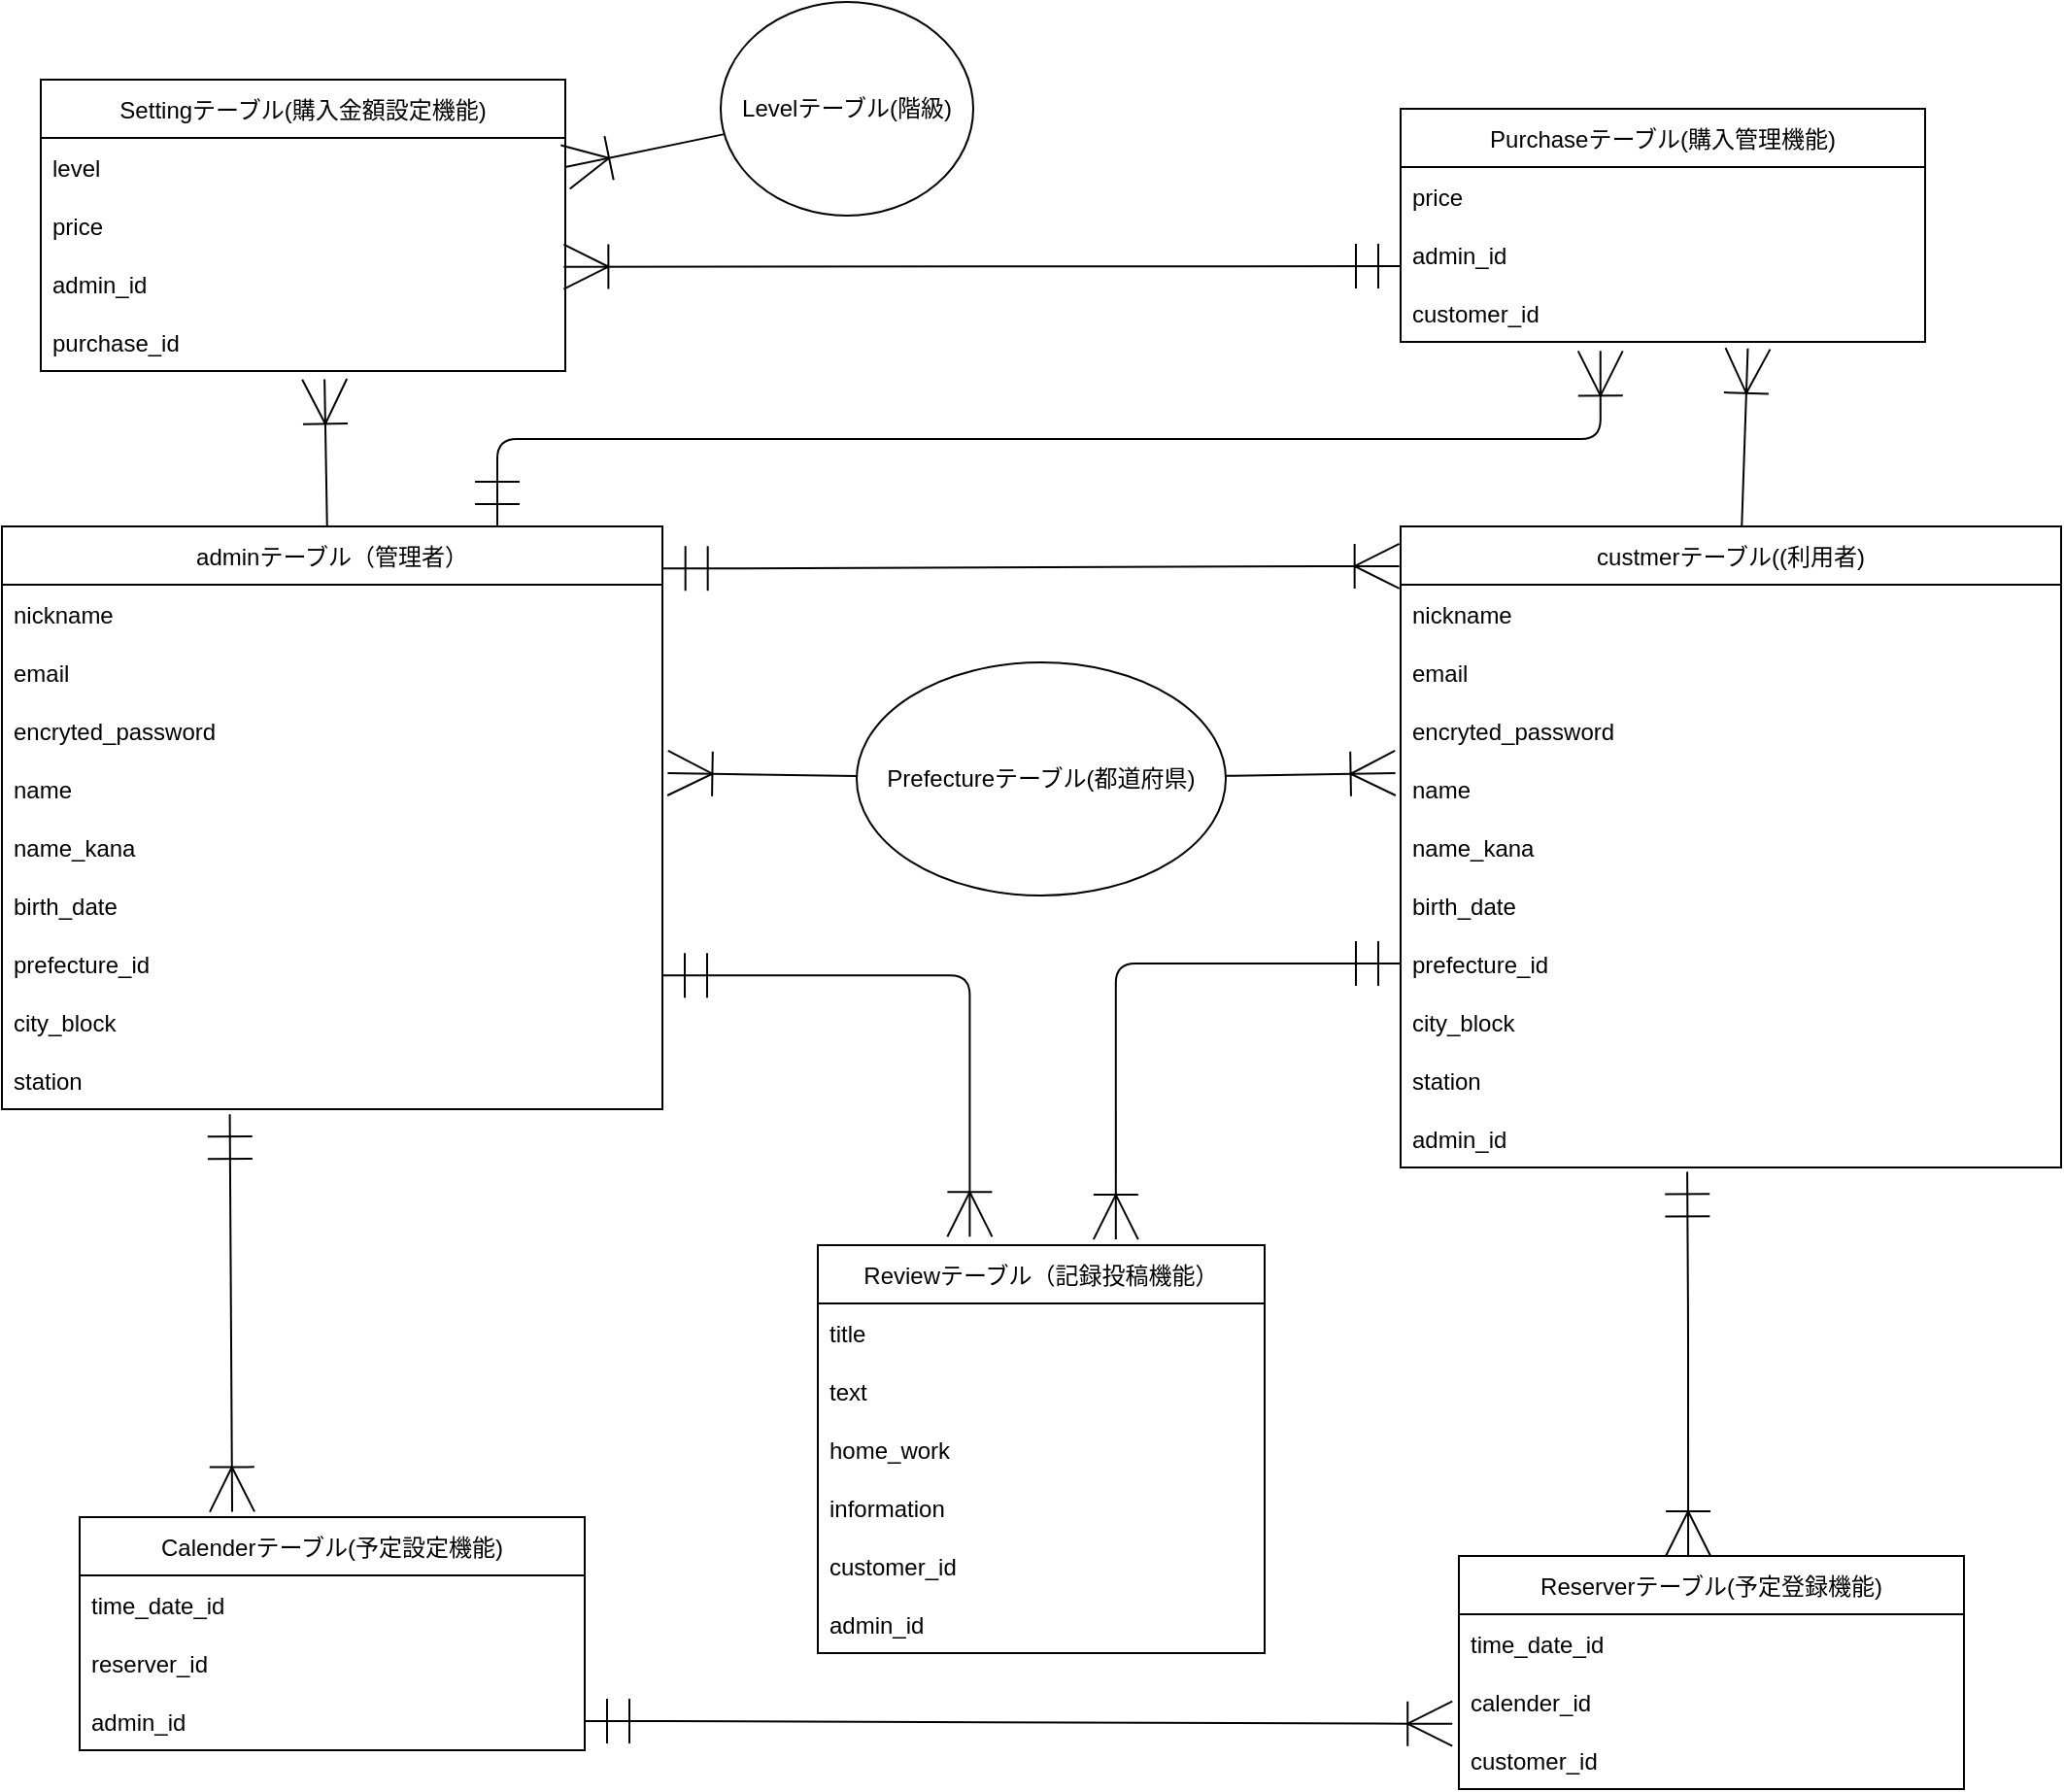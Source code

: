 <mxfile>
    <diagram id="EHvg2TTl8_MsJ5z1bJP2" name="ページ1">
        <mxGraphModel dx="1091" dy="1145" grid="1" gridSize="10" guides="1" tooltips="1" connect="1" arrows="1" fold="1" page="1" pageScale="1" pageWidth="1654" pageHeight="1169" math="0" shadow="0">
            <root>
                <mxCell id="0"/>
                <mxCell id="1" parent="0"/>
                <mxCell id="73" style="edgeStyle=none;html=1;entryX=0.541;entryY=1.14;entryDx=0;entryDy=0;entryPerimeter=0;endArrow=ERoneToMany;endFill=0;startSize=21;endSize=21;" edge="1" parent="1" source="2" target="54">
                    <mxGeometry relative="1" as="geometry"/>
                </mxCell>
                <mxCell id="2" value="adminテーブル（管理者）" style="swimlane;fontStyle=0;childLayout=stackLayout;horizontal=1;startSize=30;horizontalStack=0;resizeParent=1;resizeParentMax=0;resizeLast=0;collapsible=1;marginBottom=0;" vertex="1" parent="1">
                    <mxGeometry x="170" y="280" width="340" height="300" as="geometry"/>
                </mxCell>
                <mxCell id="4" value="nickname  " style="text;strokeColor=none;fillColor=none;align=left;verticalAlign=middle;spacingLeft=4;spacingRight=4;overflow=hidden;points=[[0,0.5],[1,0.5]];portConstraint=eastwest;rotatable=0;" vertex="1" parent="2">
                    <mxGeometry y="30" width="340" height="30" as="geometry"/>
                </mxCell>
                <mxCell id="5" value="email" style="text;strokeColor=none;fillColor=none;align=left;verticalAlign=middle;spacingLeft=4;spacingRight=4;overflow=hidden;points=[[0,0.5],[1,0.5]];portConstraint=eastwest;rotatable=0;" vertex="1" parent="2">
                    <mxGeometry y="60" width="340" height="30" as="geometry"/>
                </mxCell>
                <mxCell id="10" value="encryted_password" style="text;strokeColor=none;fillColor=none;align=left;verticalAlign=middle;spacingLeft=4;spacingRight=4;overflow=hidden;points=[[0,0.5],[1,0.5]];portConstraint=eastwest;rotatable=0;" vertex="1" parent="2">
                    <mxGeometry y="90" width="340" height="30" as="geometry"/>
                </mxCell>
                <mxCell id="11" value="name" style="text;strokeColor=none;fillColor=none;align=left;verticalAlign=middle;spacingLeft=4;spacingRight=4;overflow=hidden;points=[[0,0.5],[1,0.5]];portConstraint=eastwest;rotatable=0;" vertex="1" parent="2">
                    <mxGeometry y="120" width="340" height="30" as="geometry"/>
                </mxCell>
                <mxCell id="17" value="name_kana" style="text;strokeColor=none;fillColor=none;align=left;verticalAlign=middle;spacingLeft=4;spacingRight=4;overflow=hidden;points=[[0,0.5],[1,0.5]];portConstraint=eastwest;rotatable=0;" vertex="1" parent="2">
                    <mxGeometry y="150" width="340" height="30" as="geometry"/>
                </mxCell>
                <mxCell id="18" value="birth_date" style="text;strokeColor=none;fillColor=none;align=left;verticalAlign=middle;spacingLeft=4;spacingRight=4;overflow=hidden;points=[[0,0.5],[1,0.5]];portConstraint=eastwest;rotatable=0;" vertex="1" parent="2">
                    <mxGeometry y="180" width="340" height="30" as="geometry"/>
                </mxCell>
                <mxCell id="19" value="prefecture_id" style="text;strokeColor=none;fillColor=none;align=left;verticalAlign=middle;spacingLeft=4;spacingRight=4;overflow=hidden;points=[[0,0.5],[1,0.5]];portConstraint=eastwest;rotatable=0;" vertex="1" parent="2">
                    <mxGeometry y="210" width="340" height="30" as="geometry"/>
                </mxCell>
                <mxCell id="20" value="city_block" style="text;strokeColor=none;fillColor=none;align=left;verticalAlign=middle;spacingLeft=4;spacingRight=4;overflow=hidden;points=[[0,0.5],[1,0.5]];portConstraint=eastwest;rotatable=0;" vertex="1" parent="2">
                    <mxGeometry y="240" width="340" height="30" as="geometry"/>
                </mxCell>
                <mxCell id="21" value="station" style="text;strokeColor=none;fillColor=none;align=left;verticalAlign=middle;spacingLeft=4;spacingRight=4;overflow=hidden;points=[[0,0.5],[1,0.5]];portConstraint=eastwest;rotatable=0;" vertex="1" parent="2">
                    <mxGeometry y="270" width="340" height="30" as="geometry"/>
                </mxCell>
                <mxCell id="74" style="edgeStyle=none;html=1;entryX=0.662;entryY=1.114;entryDx=0;entryDy=0;entryPerimeter=0;endArrow=ERoneToMany;endFill=0;startSize=21;endSize=21;" edge="1" parent="1" source="23" target="59">
                    <mxGeometry relative="1" as="geometry"/>
                </mxCell>
                <mxCell id="23" value="custmerテーブル((利用者)" style="swimlane;fontStyle=0;childLayout=stackLayout;horizontal=1;startSize=30;horizontalStack=0;resizeParent=1;resizeParentMax=0;resizeLast=0;collapsible=1;marginBottom=0;" vertex="1" parent="1">
                    <mxGeometry x="890" y="280" width="340" height="330" as="geometry"/>
                </mxCell>
                <mxCell id="24" value="nickname  " style="text;strokeColor=none;fillColor=none;align=left;verticalAlign=middle;spacingLeft=4;spacingRight=4;overflow=hidden;points=[[0,0.5],[1,0.5]];portConstraint=eastwest;rotatable=0;" vertex="1" parent="23">
                    <mxGeometry y="30" width="340" height="30" as="geometry"/>
                </mxCell>
                <mxCell id="25" value="email" style="text;strokeColor=none;fillColor=none;align=left;verticalAlign=middle;spacingLeft=4;spacingRight=4;overflow=hidden;points=[[0,0.5],[1,0.5]];portConstraint=eastwest;rotatable=0;" vertex="1" parent="23">
                    <mxGeometry y="60" width="340" height="30" as="geometry"/>
                </mxCell>
                <mxCell id="26" value="encryted_password" style="text;strokeColor=none;fillColor=none;align=left;verticalAlign=middle;spacingLeft=4;spacingRight=4;overflow=hidden;points=[[0,0.5],[1,0.5]];portConstraint=eastwest;rotatable=0;" vertex="1" parent="23">
                    <mxGeometry y="90" width="340" height="30" as="geometry"/>
                </mxCell>
                <mxCell id="27" value="name" style="text;strokeColor=none;fillColor=none;align=left;verticalAlign=middle;spacingLeft=4;spacingRight=4;overflow=hidden;points=[[0,0.5],[1,0.5]];portConstraint=eastwest;rotatable=0;" vertex="1" parent="23">
                    <mxGeometry y="120" width="340" height="30" as="geometry"/>
                </mxCell>
                <mxCell id="28" value="name_kana" style="text;strokeColor=none;fillColor=none;align=left;verticalAlign=middle;spacingLeft=4;spacingRight=4;overflow=hidden;points=[[0,0.5],[1,0.5]];portConstraint=eastwest;rotatable=0;" vertex="1" parent="23">
                    <mxGeometry y="150" width="340" height="30" as="geometry"/>
                </mxCell>
                <mxCell id="29" value="birth_date" style="text;strokeColor=none;fillColor=none;align=left;verticalAlign=middle;spacingLeft=4;spacingRight=4;overflow=hidden;points=[[0,0.5],[1,0.5]];portConstraint=eastwest;rotatable=0;" vertex="1" parent="23">
                    <mxGeometry y="180" width="340" height="30" as="geometry"/>
                </mxCell>
                <mxCell id="30" value="prefecture_id" style="text;strokeColor=none;fillColor=none;align=left;verticalAlign=middle;spacingLeft=4;spacingRight=4;overflow=hidden;points=[[0,0.5],[1,0.5]];portConstraint=eastwest;rotatable=0;" vertex="1" parent="23">
                    <mxGeometry y="210" width="340" height="30" as="geometry"/>
                </mxCell>
                <mxCell id="31" value="city_block" style="text;strokeColor=none;fillColor=none;align=left;verticalAlign=middle;spacingLeft=4;spacingRight=4;overflow=hidden;points=[[0,0.5],[1,0.5]];portConstraint=eastwest;rotatable=0;" vertex="1" parent="23">
                    <mxGeometry y="240" width="340" height="30" as="geometry"/>
                </mxCell>
                <mxCell id="32" value="station" style="text;strokeColor=none;fillColor=none;align=left;verticalAlign=middle;spacingLeft=4;spacingRight=4;overflow=hidden;points=[[0,0.5],[1,0.5]];portConstraint=eastwest;rotatable=0;" vertex="1" parent="23">
                    <mxGeometry y="270" width="340" height="30" as="geometry"/>
                </mxCell>
                <mxCell id="33" value="admin_id" style="text;strokeColor=none;fillColor=none;align=left;verticalAlign=middle;spacingLeft=4;spacingRight=4;overflow=hidden;points=[[0,0.5],[1,0.5]];portConstraint=eastwest;rotatable=0;" vertex="1" parent="23">
                    <mxGeometry y="300" width="340" height="30" as="geometry"/>
                </mxCell>
                <mxCell id="34" value="Reviewテーブル（記録投稿機能）" style="swimlane;fontStyle=0;childLayout=stackLayout;horizontal=1;startSize=30;horizontalStack=0;resizeParent=1;resizeParentMax=0;resizeLast=0;collapsible=1;marginBottom=0;" vertex="1" parent="1">
                    <mxGeometry x="590" y="650" width="230" height="210" as="geometry"/>
                </mxCell>
                <mxCell id="35" value="title" style="text;strokeColor=none;fillColor=none;align=left;verticalAlign=middle;spacingLeft=4;spacingRight=4;overflow=hidden;points=[[0,0.5],[1,0.5]];portConstraint=eastwest;rotatable=0;" vertex="1" parent="34">
                    <mxGeometry y="30" width="230" height="30" as="geometry"/>
                </mxCell>
                <mxCell id="36" value="text" style="text;strokeColor=none;fillColor=none;align=left;verticalAlign=middle;spacingLeft=4;spacingRight=4;overflow=hidden;points=[[0,0.5],[1,0.5]];portConstraint=eastwest;rotatable=0;" vertex="1" parent="34">
                    <mxGeometry y="60" width="230" height="30" as="geometry"/>
                </mxCell>
                <mxCell id="37" value="home_work" style="text;strokeColor=none;fillColor=none;align=left;verticalAlign=middle;spacingLeft=4;spacingRight=4;overflow=hidden;points=[[0,0.5],[1,0.5]];portConstraint=eastwest;rotatable=0;" vertex="1" parent="34">
                    <mxGeometry y="90" width="230" height="30" as="geometry"/>
                </mxCell>
                <mxCell id="38" value="information" style="text;strokeColor=none;fillColor=none;align=left;verticalAlign=middle;spacingLeft=4;spacingRight=4;overflow=hidden;points=[[0,0.5],[1,0.5]];portConstraint=eastwest;rotatable=0;" vertex="1" parent="34">
                    <mxGeometry y="120" width="230" height="30" as="geometry"/>
                </mxCell>
                <mxCell id="39" value="customer_id" style="text;strokeColor=none;fillColor=none;align=left;verticalAlign=middle;spacingLeft=4;spacingRight=4;overflow=hidden;points=[[0,0.5],[1,0.5]];portConstraint=eastwest;rotatable=0;" vertex="1" parent="34">
                    <mxGeometry y="150" width="230" height="30" as="geometry"/>
                </mxCell>
                <mxCell id="40" value="admin_id" style="text;strokeColor=none;fillColor=none;align=left;verticalAlign=middle;spacingLeft=4;spacingRight=4;overflow=hidden;points=[[0,0.5],[1,0.5]];portConstraint=eastwest;rotatable=0;" vertex="1" parent="34">
                    <mxGeometry y="180" width="230" height="30" as="geometry"/>
                </mxCell>
                <mxCell id="41" value="Reserverテーブル(予定登録機能)" style="swimlane;fontStyle=0;childLayout=stackLayout;horizontal=1;startSize=30;horizontalStack=0;resizeParent=1;resizeParentMax=0;resizeLast=0;collapsible=1;marginBottom=0;" vertex="1" parent="1">
                    <mxGeometry x="920" y="810" width="260" height="120" as="geometry"/>
                </mxCell>
                <mxCell id="42" value="time_date_id" style="text;strokeColor=none;fillColor=none;align=left;verticalAlign=middle;spacingLeft=4;spacingRight=4;overflow=hidden;points=[[0,0.5],[1,0.5]];portConstraint=eastwest;rotatable=0;" vertex="1" parent="41">
                    <mxGeometry y="30" width="260" height="30" as="geometry"/>
                </mxCell>
                <mxCell id="43" value="calender_id" style="text;strokeColor=none;fillColor=none;align=left;verticalAlign=middle;spacingLeft=4;spacingRight=4;overflow=hidden;points=[[0,0.5],[1,0.5]];portConstraint=eastwest;rotatable=0;" vertex="1" parent="41">
                    <mxGeometry y="60" width="260" height="30" as="geometry"/>
                </mxCell>
                <mxCell id="44" value="customer_id" style="text;strokeColor=none;fillColor=none;align=left;verticalAlign=middle;spacingLeft=4;spacingRight=4;overflow=hidden;points=[[0,0.5],[1,0.5]];portConstraint=eastwest;rotatable=0;" vertex="1" parent="41">
                    <mxGeometry y="90" width="260" height="30" as="geometry"/>
                </mxCell>
                <mxCell id="45" value="Calenderテーブル(予定設定機能)" style="swimlane;fontStyle=0;childLayout=stackLayout;horizontal=1;startSize=30;horizontalStack=0;resizeParent=1;resizeParentMax=0;resizeLast=0;collapsible=1;marginBottom=0;" vertex="1" parent="1">
                    <mxGeometry x="210" y="790" width="260" height="120" as="geometry"/>
                </mxCell>
                <mxCell id="46" value="time_date_id" style="text;strokeColor=none;fillColor=none;align=left;verticalAlign=middle;spacingLeft=4;spacingRight=4;overflow=hidden;points=[[0,0.5],[1,0.5]];portConstraint=eastwest;rotatable=0;" vertex="1" parent="45">
                    <mxGeometry y="30" width="260" height="30" as="geometry"/>
                </mxCell>
                <mxCell id="47" value="reserver_id" style="text;strokeColor=none;fillColor=none;align=left;verticalAlign=middle;spacingLeft=4;spacingRight=4;overflow=hidden;points=[[0,0.5],[1,0.5]];portConstraint=eastwest;rotatable=0;" vertex="1" parent="45">
                    <mxGeometry y="60" width="260" height="30" as="geometry"/>
                </mxCell>
                <mxCell id="48" value="admin_id" style="text;strokeColor=none;fillColor=none;align=left;verticalAlign=middle;spacingLeft=4;spacingRight=4;overflow=hidden;points=[[0,0.5],[1,0.5]];portConstraint=eastwest;rotatable=0;" vertex="1" parent="45">
                    <mxGeometry y="90" width="260" height="30" as="geometry"/>
                </mxCell>
                <mxCell id="50" value="Settingテーブル(購入金額設定機能)" style="swimlane;fontStyle=0;childLayout=stackLayout;horizontal=1;startSize=30;horizontalStack=0;resizeParent=1;resizeParentMax=0;resizeLast=0;collapsible=1;marginBottom=0;" vertex="1" parent="1">
                    <mxGeometry x="190" y="50" width="270" height="150" as="geometry"/>
                </mxCell>
                <mxCell id="51" value="level" style="text;strokeColor=none;fillColor=none;align=left;verticalAlign=middle;spacingLeft=4;spacingRight=4;overflow=hidden;points=[[0,0.5],[1,0.5]];portConstraint=eastwest;rotatable=0;" vertex="1" parent="50">
                    <mxGeometry y="30" width="270" height="30" as="geometry"/>
                </mxCell>
                <mxCell id="52" value="price" style="text;strokeColor=none;fillColor=none;align=left;verticalAlign=middle;spacingLeft=4;spacingRight=4;overflow=hidden;points=[[0,0.5],[1,0.5]];portConstraint=eastwest;rotatable=0;" vertex="1" parent="50">
                    <mxGeometry y="60" width="270" height="30" as="geometry"/>
                </mxCell>
                <mxCell id="53" value="admin_id" style="text;strokeColor=none;fillColor=none;align=left;verticalAlign=middle;spacingLeft=4;spacingRight=4;overflow=hidden;points=[[0,0.5],[1,0.5]];portConstraint=eastwest;rotatable=0;" vertex="1" parent="50">
                    <mxGeometry y="90" width="270" height="30" as="geometry"/>
                </mxCell>
                <mxCell id="54" value="purchase_id" style="text;strokeColor=none;fillColor=none;align=left;verticalAlign=middle;spacingLeft=4;spacingRight=4;overflow=hidden;points=[[0,0.5],[1,0.5]];portConstraint=eastwest;rotatable=0;" vertex="1" parent="50">
                    <mxGeometry y="120" width="270" height="30" as="geometry"/>
                </mxCell>
                <mxCell id="55" value="Purchaseテーブル(購入管理機能)" style="swimlane;fontStyle=0;childLayout=stackLayout;horizontal=1;startSize=30;horizontalStack=0;resizeParent=1;resizeParentMax=0;resizeLast=0;collapsible=1;marginBottom=0;" vertex="1" parent="1">
                    <mxGeometry x="890" y="65" width="270" height="120" as="geometry"/>
                </mxCell>
                <mxCell id="57" value="price" style="text;strokeColor=none;fillColor=none;align=left;verticalAlign=middle;spacingLeft=4;spacingRight=4;overflow=hidden;points=[[0,0.5],[1,0.5]];portConstraint=eastwest;rotatable=0;" vertex="1" parent="55">
                    <mxGeometry y="30" width="270" height="30" as="geometry"/>
                </mxCell>
                <mxCell id="58" value="admin_id" style="text;strokeColor=none;fillColor=none;align=left;verticalAlign=middle;spacingLeft=4;spacingRight=4;overflow=hidden;points=[[0,0.5],[1,0.5]];portConstraint=eastwest;rotatable=0;" vertex="1" parent="55">
                    <mxGeometry y="60" width="270" height="30" as="geometry"/>
                </mxCell>
                <mxCell id="59" value="customer_id" style="text;strokeColor=none;fillColor=none;align=left;verticalAlign=middle;spacingLeft=4;spacingRight=4;overflow=hidden;points=[[0,0.5],[1,0.5]];portConstraint=eastwest;rotatable=0;" vertex="1" parent="55">
                    <mxGeometry y="90" width="270" height="30" as="geometry"/>
                </mxCell>
                <mxCell id="60" value="" style="edgeStyle=entityRelationEdgeStyle;fontSize=12;html=1;endArrow=ERoneToMany;startArrow=ERmandOne;exitX=1.001;exitY=0.072;exitDx=0;exitDy=0;exitPerimeter=0;entryX=-0.002;entryY=0.062;entryDx=0;entryDy=0;entryPerimeter=0;endFill=0;startSize=21;endSize=21;" edge="1" parent="1" source="2" target="23">
                    <mxGeometry width="100" height="100" relative="1" as="geometry">
                        <mxPoint x="560" y="440" as="sourcePoint"/>
                        <mxPoint x="790" y="440" as="targetPoint"/>
                    </mxGeometry>
                </mxCell>
                <mxCell id="64" value="" style="edgeStyle=orthogonalEdgeStyle;fontSize=12;html=1;endArrow=ERoneToMany;startArrow=ERmandOne;exitX=1.001;exitY=0.072;exitDx=0;exitDy=0;exitPerimeter=0;endFill=0;startSize=21;endSize=21;entryX=0.34;entryY=-0.021;entryDx=0;entryDy=0;entryPerimeter=0;" edge="1" parent="1" target="34">
                    <mxGeometry width="100" height="100" relative="1" as="geometry">
                        <mxPoint x="510.0" y="511.14" as="sourcePoint"/>
                        <mxPoint x="610" y="620" as="targetPoint"/>
                        <Array as="points">
                            <mxPoint x="668" y="511"/>
                        </Array>
                    </mxGeometry>
                </mxCell>
                <mxCell id="65" value="" style="edgeStyle=orthogonalEdgeStyle;fontSize=12;html=1;endArrow=ERoneToMany;startArrow=ERmandOne;endFill=0;startSize=21;endSize=21;exitX=0;exitY=0.5;exitDx=0;exitDy=0;entryX=0.667;entryY=-0.014;entryDx=0;entryDy=0;entryPerimeter=0;" edge="1" parent="1" source="30" target="34">
                    <mxGeometry width="100" height="100" relative="1" as="geometry">
                        <mxPoint x="790" y="520" as="sourcePoint"/>
                        <mxPoint x="740" y="640" as="targetPoint"/>
                        <Array as="points">
                            <mxPoint x="743" y="505"/>
                        </Array>
                    </mxGeometry>
                </mxCell>
                <mxCell id="68" value="" style="fontSize=12;html=1;endArrow=ERoneToMany;startArrow=ERmandOne;startSize=21;endSize=21;entryX=0.302;entryY=-0.023;entryDx=0;entryDy=0;entryPerimeter=0;exitX=0.345;exitY=1.087;exitDx=0;exitDy=0;exitPerimeter=0;" edge="1" parent="1" source="21" target="45">
                    <mxGeometry width="100" height="100" relative="1" as="geometry">
                        <mxPoint x="290" y="600" as="sourcePoint"/>
                        <mxPoint x="310" y="730" as="targetPoint"/>
                    </mxGeometry>
                </mxCell>
                <mxCell id="69" value="" style="edgeStyle=entityRelationEdgeStyle;fontSize=12;html=1;endArrow=ERoneToMany;startArrow=ERmandOne;startSize=21;endSize=21;entryX=-0.013;entryY=0.878;entryDx=0;entryDy=0;entryPerimeter=0;exitX=1;exitY=0.5;exitDx=0;exitDy=0;" edge="1" parent="1" source="48" target="43">
                    <mxGeometry width="100" height="100" relative="1" as="geometry">
                        <mxPoint x="470" y="915" as="sourcePoint"/>
                        <mxPoint x="830" y="915" as="targetPoint"/>
                    </mxGeometry>
                </mxCell>
                <mxCell id="71" value="" style="fontSize=12;html=1;endArrow=ERoneToMany;startArrow=ERmandOne;endFill=0;startSize=21;endSize=21;exitX=0.434;exitY=1.073;exitDx=0;exitDy=0;exitPerimeter=0;entryX=0.454;entryY=0;entryDx=0;entryDy=0;entryPerimeter=0;" edge="1" parent="1" source="33" target="41">
                    <mxGeometry width="100" height="100" relative="1" as="geometry">
                        <mxPoint x="948" y="620" as="sourcePoint"/>
                        <mxPoint x="1050" y="760" as="targetPoint"/>
                        <Array as="points">
                            <mxPoint x="1038" y="690"/>
                        </Array>
                    </mxGeometry>
                </mxCell>
                <mxCell id="72" value="" style="fontSize=12;html=1;endArrow=ERoneToMany;startArrow=ERmandOne;startSize=21;endSize=21;entryX=0.997;entryY=0.211;entryDx=0;entryDy=0;entryPerimeter=0;" edge="1" parent="1" target="53">
                    <mxGeometry width="100" height="100" relative="1" as="geometry">
                        <mxPoint x="890" y="146" as="sourcePoint"/>
                        <mxPoint x="480" y="167" as="targetPoint"/>
                        <Array as="points"/>
                    </mxGeometry>
                </mxCell>
                <mxCell id="75" value="" style="fontSize=12;html=1;endArrow=ERoneToMany;startArrow=ERmandOne;startSize=21;endSize=21;edgeStyle=orthogonalEdgeStyle;exitX=0.75;exitY=0;exitDx=0;exitDy=0;entryX=0.381;entryY=1.156;entryDx=0;entryDy=0;entryPerimeter=0;" edge="1" parent="1" source="2" target="59">
                    <mxGeometry width="100" height="100" relative="1" as="geometry">
                        <mxPoint x="450" y="270" as="sourcePoint"/>
                        <mxPoint x="1000" y="235" as="targetPoint"/>
                        <Array as="points">
                            <mxPoint x="425" y="235"/>
                            <mxPoint x="993" y="235"/>
                        </Array>
                    </mxGeometry>
                </mxCell>
                <mxCell id="79" style="html=1;entryX=1.008;entryY=0.233;entryDx=0;entryDy=0;entryPerimeter=0;endArrow=ERoneToMany;endFill=0;startSize=21;endSize=21;" edge="1" parent="1" source="76" target="11">
                    <mxGeometry relative="1" as="geometry"/>
                </mxCell>
                <mxCell id="81" style="html=1;entryX=-0.008;entryY=0.233;entryDx=0;entryDy=0;entryPerimeter=0;endArrow=ERoneToMany;endFill=0;startSize=21;endSize=21;" edge="1" parent="1" source="76" target="27">
                    <mxGeometry relative="1" as="geometry"/>
                </mxCell>
                <mxCell id="76" value="Prefectureテーブル(都道府県)" style="ellipse;whiteSpace=wrap;html=1;align=center;" vertex="1" parent="1">
                    <mxGeometry x="610" y="350" width="190" height="120" as="geometry"/>
                </mxCell>
                <mxCell id="82" style="edgeStyle=none;html=1;entryX=1;entryY=0.5;entryDx=0;entryDy=0;endArrow=ERoneToMany;endFill=0;startSize=21;endSize=21;" edge="1" parent="1" source="78" target="51">
                    <mxGeometry relative="1" as="geometry"/>
                </mxCell>
                <mxCell id="78" value="Levelテーブル(階級)" style="ellipse;whiteSpace=wrap;html=1;align=center;" vertex="1" parent="1">
                    <mxGeometry x="540" y="10" width="130" height="110" as="geometry"/>
                </mxCell>
            </root>
        </mxGraphModel>
    </diagram>
</mxfile>
